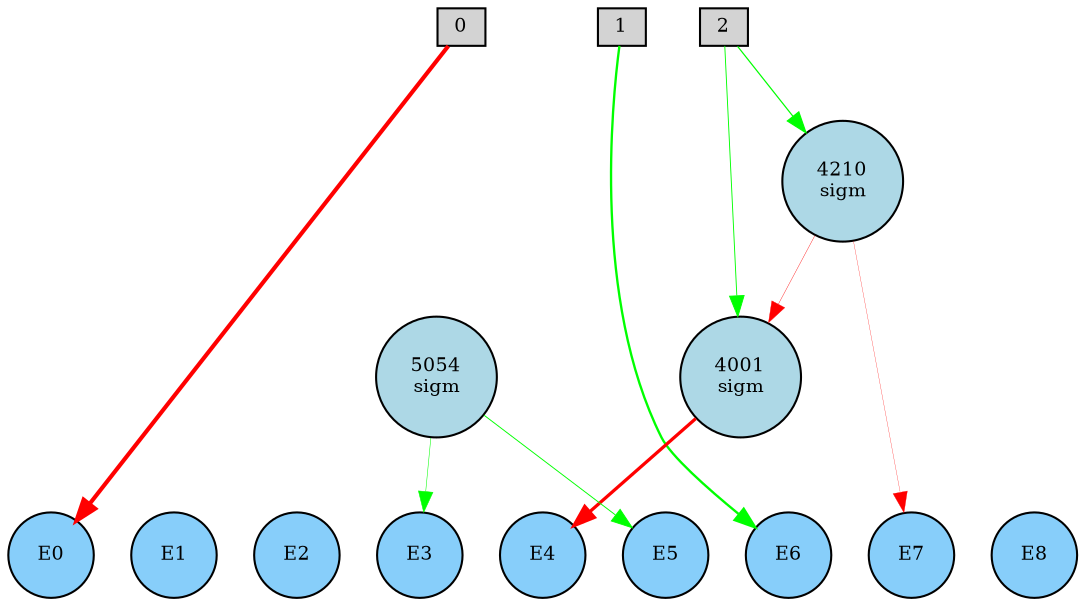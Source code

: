 digraph {
	node [fontsize=9 height=0.2 shape=circle width=0.2]
	subgraph inputs {
		node [shape=box style=filled]
		rank=source
		0 [fillcolor=lightgray]
		1 [fillcolor=lightgray]
		0 -> 1 [style=invis]
		2 [fillcolor=lightgray]
		1 -> 2 [style=invis]
	}
	subgraph outputs {
		node [style=filled]
		rank=sink
		E0 [fillcolor=lightskyblue fontsize=9 height=0.2 shape=circle width=0.2]
		E1 [fillcolor=lightskyblue fontsize=9 height=0.2 shape=circle width=0.2]
		E0 -> E1 [style=invis]
		E2 [fillcolor=lightskyblue fontsize=9 height=0.2 shape=circle width=0.2]
		E1 -> E2 [style=invis]
		E3 [fillcolor=lightskyblue fontsize=9 height=0.2 shape=circle width=0.2]
		E2 -> E3 [style=invis]
		E4 [fillcolor=lightskyblue fontsize=9 height=0.2 shape=circle width=0.2]
		E3 -> E4 [style=invis]
		E5 [fillcolor=lightskyblue fontsize=9 height=0.2 shape=circle width=0.2]
		E4 -> E5 [style=invis]
		E6 [fillcolor=lightskyblue fontsize=9 height=0.2 shape=circle width=0.2]
		E5 -> E6 [style=invis]
		E7 [fillcolor=lightskyblue fontsize=9 height=0.2 shape=circle width=0.2]
		E6 -> E7 [style=invis]
		E8 [fillcolor=lightskyblue fontsize=9 height=0.2 shape=circle width=0.2]
		E7 -> E8 [style=invis]
	}
	4001 [label="4001
sigm" fillcolor=lightblue style=filled]
	4210 [label="4210
sigm" fillcolor=lightblue style=filled]
	5054 [label="5054
sigm" fillcolor=lightblue style=filled]
	0 -> E0 [color=red penwidth=1.989868645368079 style=solid]
	1 -> E6 [color=green penwidth=1.127114524769248 style=solid]
	4001 -> E4 [color=red penwidth=1.5662769337866265 style=solid]
	2 -> 4210 [color=green penwidth=0.5886189968927845 style=solid]
	4210 -> 4001 [color=red penwidth=0.18271127820985011 style=solid]
	4210 -> E7 [color=red penwidth=0.1308350145893312 style=solid]
	5054 -> E3 [color=green penwidth=0.2511667724104694 style=solid]
	2 -> 4001 [color=green penwidth=0.4354300027375746 style=solid]
	5054 -> E5 [color=green penwidth=0.44612784000601013 style=solid]
}
